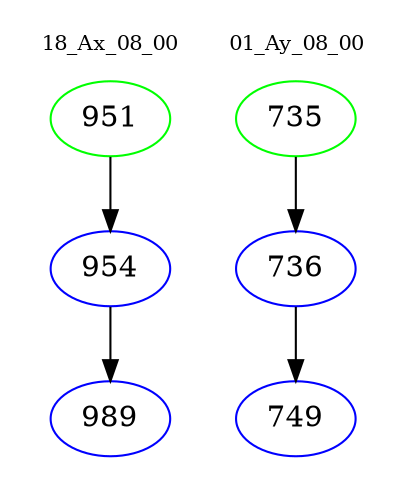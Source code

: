 digraph{
subgraph cluster_0 {
color = white
label = "18_Ax_08_00";
fontsize=10;
T0_951 [label="951", color="green"]
T0_951 -> T0_954 [color="black"]
T0_954 [label="954", color="blue"]
T0_954 -> T0_989 [color="black"]
T0_989 [label="989", color="blue"]
}
subgraph cluster_1 {
color = white
label = "01_Ay_08_00";
fontsize=10;
T1_735 [label="735", color="green"]
T1_735 -> T1_736 [color="black"]
T1_736 [label="736", color="blue"]
T1_736 -> T1_749 [color="black"]
T1_749 [label="749", color="blue"]
}
}
